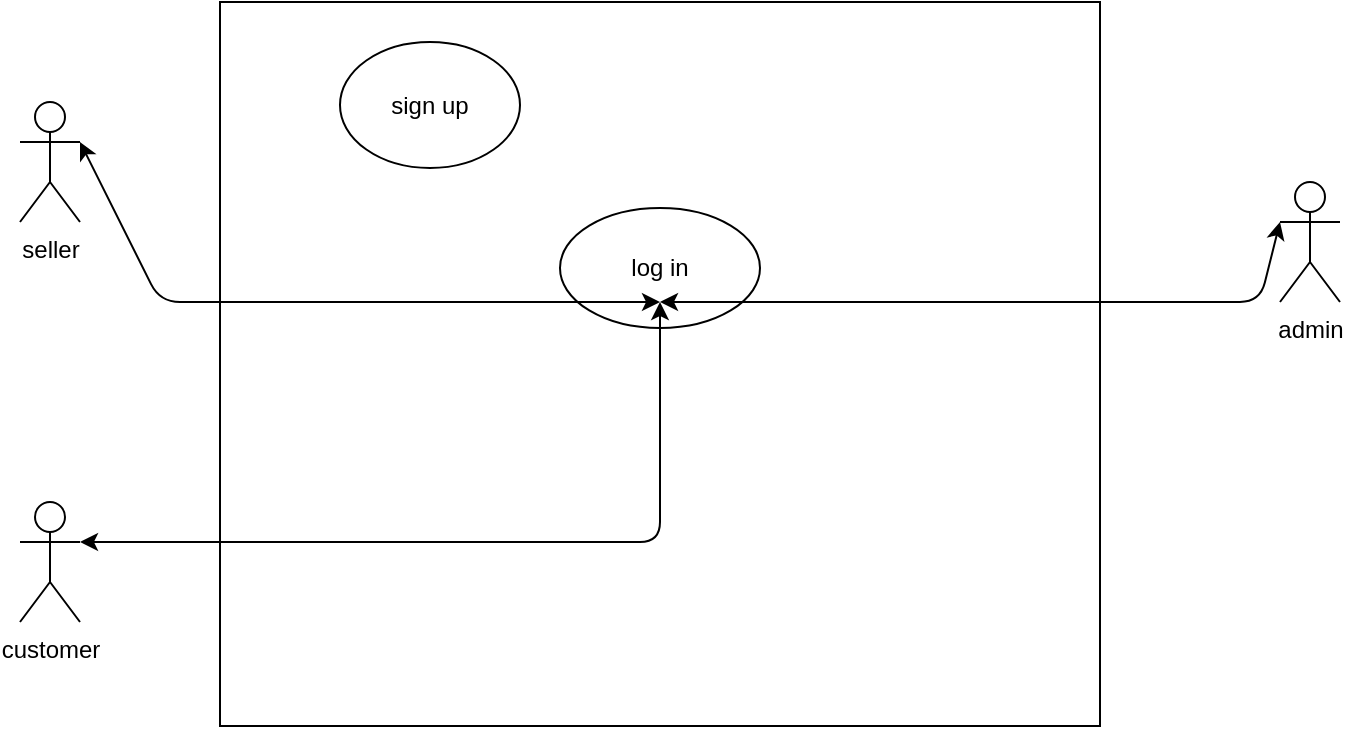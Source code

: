 <mxfile version="13.10.5" type="github">
  <diagram name="Page-1" id="e7e014a7-5840-1c2e-5031-d8a46d1fe8dd">
    <mxGraphModel dx="868" dy="479" grid="1" gridSize="10" guides="1" tooltips="1" connect="1" arrows="1" fold="1" page="1" pageScale="1" pageWidth="1169" pageHeight="826" background="#ffffff" math="0" shadow="0">
      <root>
        <mxCell id="0" />
        <mxCell id="1" parent="0" />
        <mxCell id="Ti_cdP-LwR2GLxK3Q5Qu-41" value="" style="rounded=0;whiteSpace=wrap;html=1;" parent="1" vertex="1">
          <mxGeometry x="330" y="250" width="440" height="362" as="geometry" />
        </mxCell>
        <mxCell id="Ti_cdP-LwR2GLxK3Q5Qu-43" value="customer" style="shape=umlActor;verticalLabelPosition=bottom;verticalAlign=top;html=1;outlineConnect=0;" parent="1" vertex="1">
          <mxGeometry x="230" y="500" width="30" height="60" as="geometry" />
        </mxCell>
        <mxCell id="rXxGUh9YkXs_mze31AUG-1" value="sign up" style="ellipse;whiteSpace=wrap;html=1;" parent="1" vertex="1">
          <mxGeometry x="390" y="270" width="90" height="63" as="geometry" />
        </mxCell>
        <mxCell id="Ti_cdP-LwR2GLxK3Q5Qu-42" value="seller" style="shape=umlActor;verticalLabelPosition=bottom;verticalAlign=top;html=1;outlineConnect=0;" parent="1" vertex="1">
          <mxGeometry x="230" y="300" width="30" height="60" as="geometry" />
        </mxCell>
        <mxCell id="rXxGUh9YkXs_mze31AUG-5" value="admin" style="shape=umlActor;verticalLabelPosition=bottom;verticalAlign=top;html=1;outlineConnect=0;" parent="1" vertex="1">
          <mxGeometry x="860" y="340" width="30" height="60" as="geometry" />
        </mxCell>
        <mxCell id="Jm9gUiOZweeL1IYtcXkK-2" value="log in" style="ellipse;whiteSpace=wrap;html=1;" parent="1" vertex="1">
          <mxGeometry x="500" y="353" width="100" height="60" as="geometry" />
        </mxCell>
        <mxCell id="Jm9gUiOZweeL1IYtcXkK-7" value="" style="endArrow=classic;startArrow=classic;html=1;exitX=1;exitY=0.333;exitDx=0;exitDy=0;exitPerimeter=0;" parent="1" source="Ti_cdP-LwR2GLxK3Q5Qu-42" edge="1">
          <mxGeometry width="50" height="50" relative="1" as="geometry">
            <mxPoint x="500" y="450" as="sourcePoint" />
            <mxPoint x="550" y="400" as="targetPoint" />
            <Array as="points">
              <mxPoint x="300" y="400" />
            </Array>
          </mxGeometry>
        </mxCell>
        <mxCell id="Jm9gUiOZweeL1IYtcXkK-8" value="" style="endArrow=classic;startArrow=classic;html=1;exitX=1;exitY=0.333;exitDx=0;exitDy=0;exitPerimeter=0;" parent="1" source="Ti_cdP-LwR2GLxK3Q5Qu-43" edge="1">
          <mxGeometry width="50" height="50" relative="1" as="geometry">
            <mxPoint x="500" y="450" as="sourcePoint" />
            <mxPoint x="550" y="400" as="targetPoint" />
            <Array as="points">
              <mxPoint x="550" y="520" />
            </Array>
          </mxGeometry>
        </mxCell>
        <mxCell id="Jm9gUiOZweeL1IYtcXkK-9" value="" style="endArrow=classic;startArrow=classic;html=1;exitX=0;exitY=0.333;exitDx=0;exitDy=0;exitPerimeter=0;" parent="1" source="rXxGUh9YkXs_mze31AUG-5" edge="1">
          <mxGeometry width="50" height="50" relative="1" as="geometry">
            <mxPoint x="500" y="450" as="sourcePoint" />
            <mxPoint x="550" y="400" as="targetPoint" />
            <Array as="points">
              <mxPoint x="850" y="400" />
            </Array>
          </mxGeometry>
        </mxCell>
      </root>
    </mxGraphModel>
  </diagram>
</mxfile>
